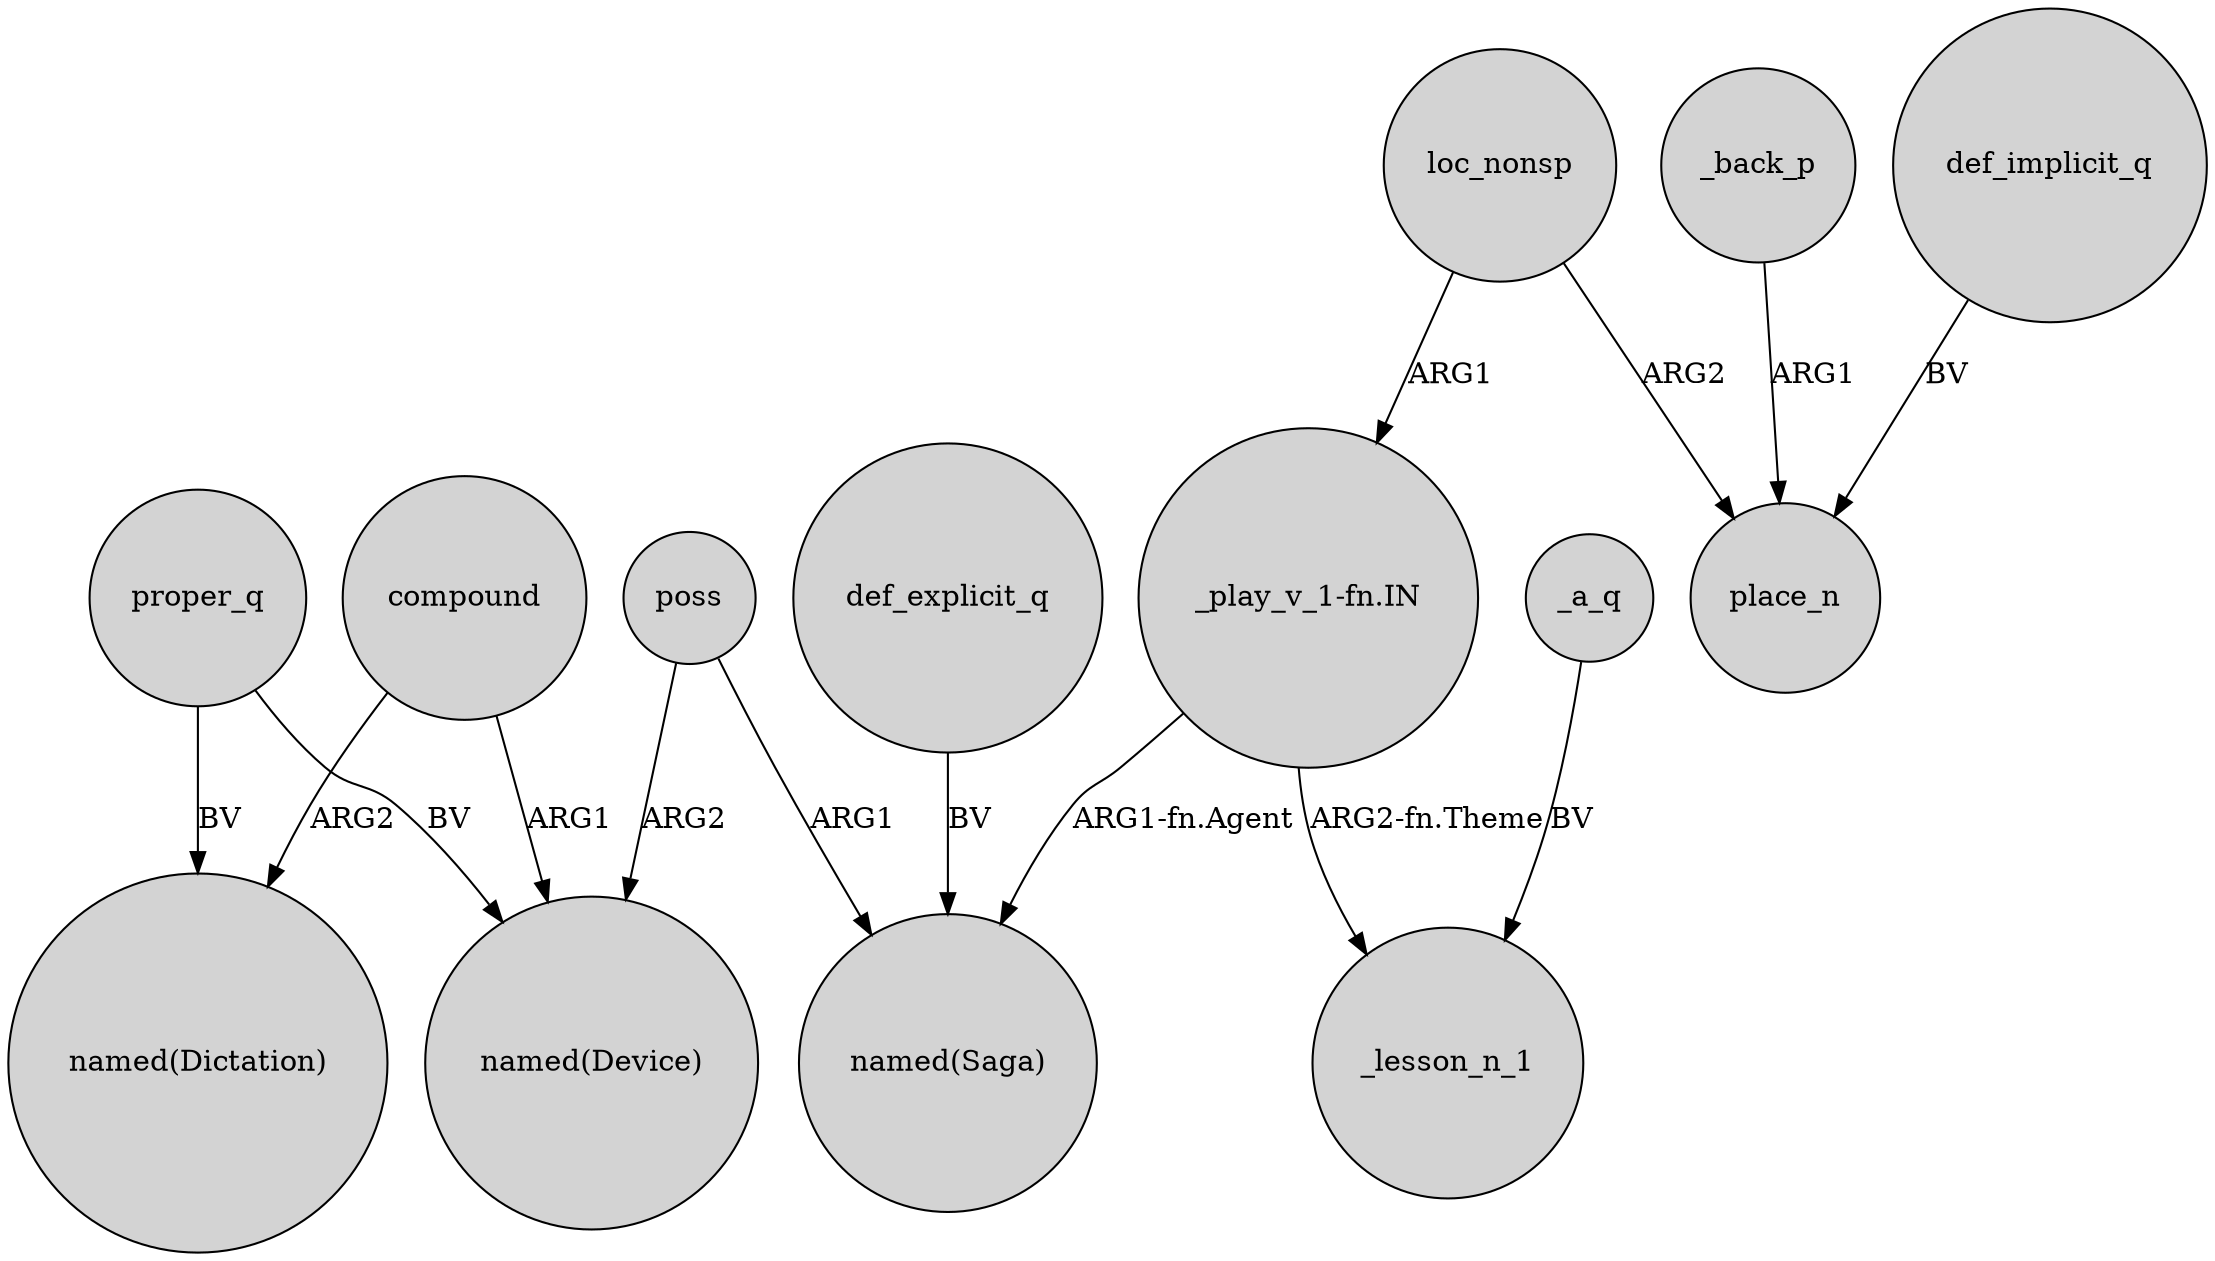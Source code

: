 digraph {
	node [shape=circle style=filled]
	proper_q -> "named(Device)" [label=BV]
	loc_nonsp -> place_n [label=ARG2]
	_back_p -> place_n [label=ARG1]
	poss -> "named(Device)" [label=ARG2]
	def_implicit_q -> place_n [label=BV]
	def_explicit_q -> "named(Saga)" [label=BV]
	proper_q -> "named(Dictation)" [label=BV]
	"_play_v_1-fn.IN" -> "named(Saga)" [label="ARG1-fn.Agent"]
	loc_nonsp -> "_play_v_1-fn.IN" [label=ARG1]
	compound -> "named(Dictation)" [label=ARG2]
	compound -> "named(Device)" [label=ARG1]
	_a_q -> _lesson_n_1 [label=BV]
	"_play_v_1-fn.IN" -> _lesson_n_1 [label="ARG2-fn.Theme"]
	poss -> "named(Saga)" [label=ARG1]
}
